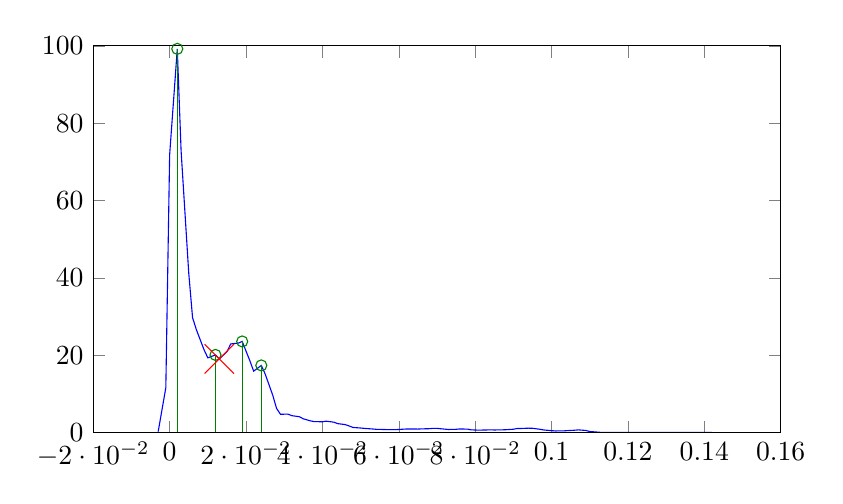 % This file was created by matlab2tikz v0.5.0 (commit c3a2373f81add1afde0b9f5ffc7f37e4e5aad1f5) running on MATLAB 8.3.
%Copyright (c) 2008--2014, Nico Schlömer <nico.schloemer@gmail.com>
%All rights reserved.
%Minimal pgfplots version: 1.3
%
%The latest updates can be retrieved from
%  http://www.mathworks.com/matlabcentral/fileexchange/22022-matlab2tikz
%where you can also make suggestions and rate matlab2tikz.
%
\begin{tikzpicture}

\begin{axis}[%
width=0.72\linewidth,
height=0.405\linewidth,
at={(0,0)},
scale only axis,
xmin=-0.02,
xmax=0.16,
ymin=0,
ymax=100
]
\addplot [color=blue,solid,forget plot]
  table[row sep=crcr]{%
-0.003	0.223\\
-0.001	11.582\\
0.0	71.83\\
0.002	99.211\\
0.003	72.814\\
0.005	41.246\\
0.006	29.691\\
0.007	26.581\\
0.009	21.412\\
0.01	19.299\\
0.012	20.064\\
0.013	19.032\\
0.015	20.879\\
0.016	22.901\\
0.018	23.113\\
0.019	23.538\\
0.021	18.566\\
0.022	15.867\\
0.024	17.344\\
0.025	15.154\\
0.027	9.627\\
0.028	6.209\\
0.029	4.726\\
0.031	4.733\\
0.032	4.354\\
0.034	4.069\\
0.035	3.531\\
0.037	2.973\\
0.038	2.797\\
0.04	2.784\\
0.041	2.925\\
0.043	2.664\\
0.044	2.288\\
0.046	2.039\\
0.047	1.684\\
0.048	1.3\\
0.05	1.157\\
0.051	1.057\\
0.053	0.918\\
0.054	0.824\\
0.056	0.774\\
0.057	0.741\\
0.059	0.723\\
0.06	0.784\\
0.062	0.899\\
0.063	0.912\\
0.065	0.884\\
0.066	0.932\\
0.068	0.982\\
0.069	1.073\\
0.07	1.064\\
0.072	0.868\\
0.073	0.779\\
0.075	0.823\\
0.076	0.915\\
0.078	0.868\\
0.079	0.679\\
0.081	0.601\\
0.082	0.632\\
0.084	0.674\\
0.085	0.651\\
0.087	0.677\\
0.088	0.716\\
0.09	0.84\\
0.091	1.028\\
0.092	1.038\\
0.094	1.111\\
0.095	1.089\\
0.097	0.825\\
0.098	0.642\\
0.1	0.475\\
0.101	0.396\\
0.103	0.408\\
0.104	0.474\\
0.106	0.579\\
0.107	0.675\\
0.109	0.524\\
0.11	0.248\\
0.112	0.102\\
0.113	0.019\\
0.114	0.003\\
0.116	0.001\\
0.117	1.108e-05\\
0.119	1.353e-108\\
0.12	3.599e-94\\
0.122	8.298e-81\\
0.123	1.658e-68\\
0.125	2.872e-57\\
0.126	4.313e-47\\
0.128	5.613e-38\\
0.129	6.331e-30\\
0.131	6.191e-23\\
0.132	5.247e-17\\
0.134	3.855e-12\\
0.135	2.455e-08\\
0.136	1.355e-05\\
0.138	0.001\\
0.139	0.003\\
0.141	0.001\\
0.142	3.011e-05\\
};
\addplot[ycomb,color=black!50!green,solid,mark=o,mark options={solid}] plot table[row sep=crcr] {%
0.002	99.211\\
0.012	20.064\\
0.019	23.538\\
0.024	17.344\\
};
\addplot [color=black,solid,forget plot]
  table[row sep=crcr]{%
-0.02	0\\
0.16	0\\
};
\addplot [color=red,mark size=7.5pt,only marks,mark=x,mark options={solid},forget plot]
  table[row sep=crcr]{%
0.013	19.032\\
};
\end{axis}
\end{tikzpicture}%
